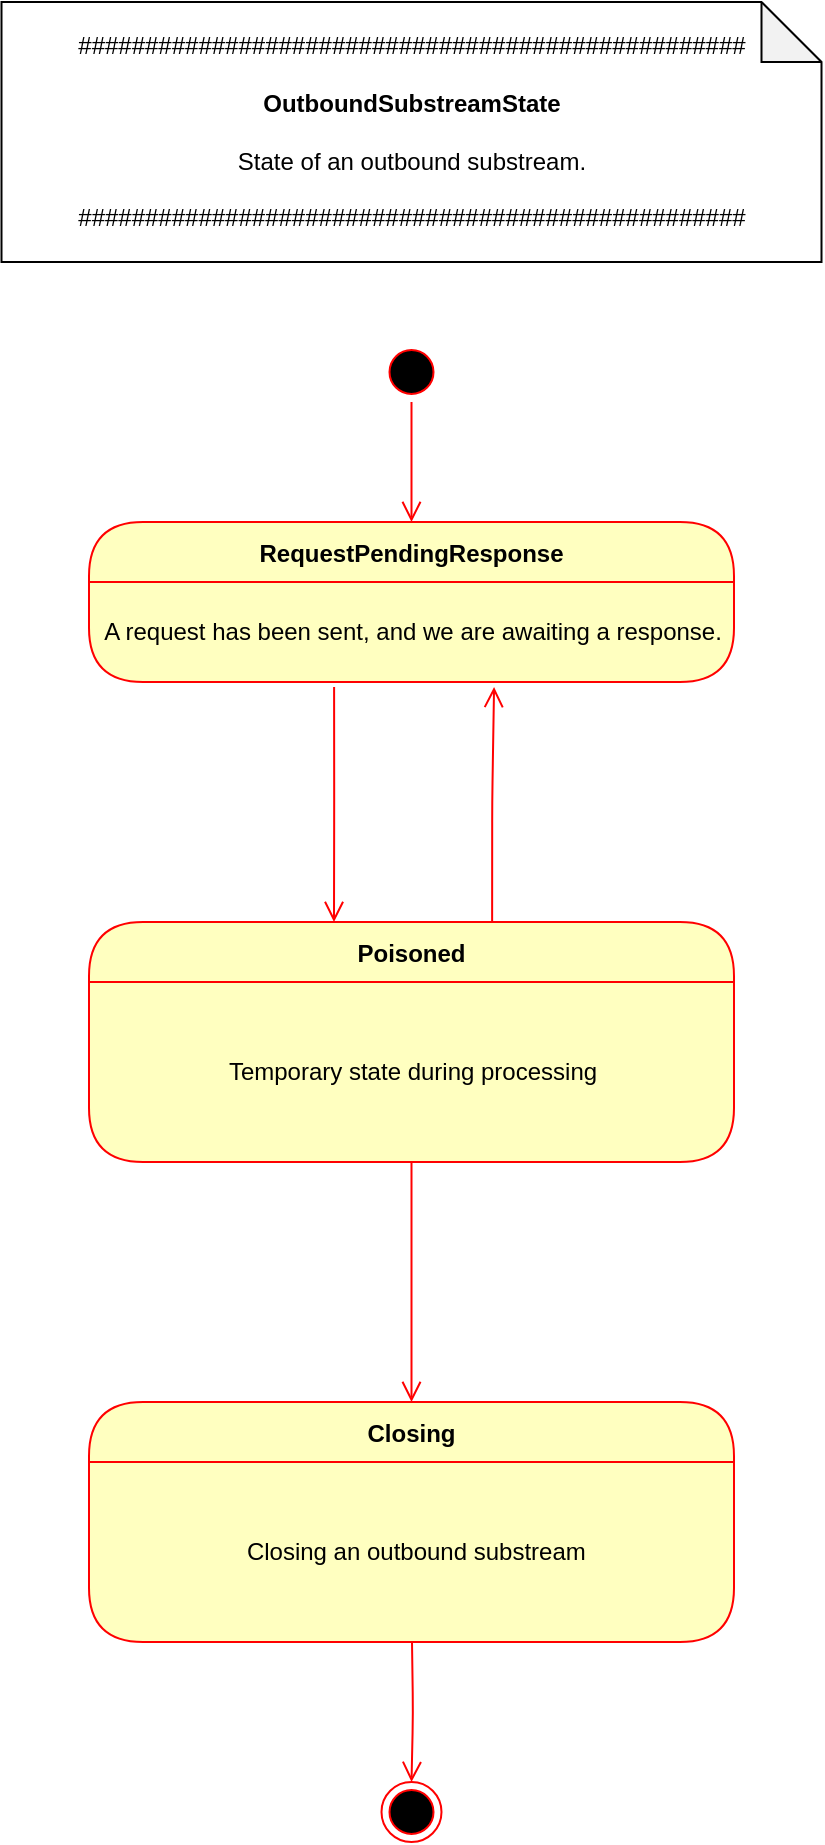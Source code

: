 <mxfile>
    <diagram id="T8pmpTCMuDaPm9wjzUCa" name="Page-1">
        <mxGraphModel dx="1283" dy="1272" grid="1" gridSize="10" guides="1" tooltips="1" connect="1" arrows="1" fold="1" page="0" pageScale="1" pageWidth="827" pageHeight="1169" background="none" math="0" shadow="0">
            <root>
                <mxCell id="0"/>
                <mxCell id="1" parent="0"/>
                <mxCell id="11" value="&lt;span style=&quot;font-weight: normal;&quot;&gt;##################################################&lt;br&gt;&lt;/span&gt;&lt;br&gt;OutboundSubstreamState&lt;br&gt;&lt;br&gt;&lt;span style=&quot;font-weight: normal;&quot;&gt;State of an outbound substream.&lt;br&gt;&lt;/span&gt;&lt;br&gt;&lt;span style=&quot;font-weight: normal;&quot;&gt;##################################################&lt;/span&gt;" style="shape=note;whiteSpace=wrap;html=1;backgroundOutline=1;darkOpacity=0.05;fontStyle=1" parent="1" vertex="1">
                    <mxGeometry x="-6.25" y="-20" width="410" height="130" as="geometry"/>
                </mxCell>
                <mxCell id="198" value="" style="ellipse;html=1;shape=startState;fillColor=#000000;strokeColor=#ff0000;" parent="1" vertex="1">
                    <mxGeometry x="183.75" y="150" width="30" height="30" as="geometry"/>
                </mxCell>
                <mxCell id="199" value="" style="edgeStyle=orthogonalEdgeStyle;html=1;verticalAlign=bottom;endArrow=open;endSize=8;strokeColor=#ff0000;entryX=0.5;entryY=0;entryDx=0;entryDy=0;" parent="1" source="198" target="201" edge="1">
                    <mxGeometry relative="1" as="geometry">
                        <mxPoint x="195" y="240" as="targetPoint"/>
                    </mxGeometry>
                </mxCell>
                <mxCell id="201" value="RequestPendingResponse" style="swimlane;fontStyle=1;align=center;verticalAlign=middle;childLayout=stackLayout;horizontal=1;startSize=30;horizontalStack=0;resizeParent=0;resizeLast=1;container=0;fontColor=#000000;collapsible=0;rounded=1;arcSize=30;strokeColor=#ff0000;fillColor=#ffffc0;swimlaneFillColor=#ffffc0;dropTarget=0;" parent="1" vertex="1">
                    <mxGeometry x="37.5" y="240" width="322.5" height="80" as="geometry"/>
                </mxCell>
                <mxCell id="202" value="A request has been sent, and we are awaiting a response." style="text;html=1;strokeColor=none;fillColor=none;align=center;verticalAlign=middle;spacingLeft=4;spacingRight=4;whiteSpace=wrap;overflow=hidden;rotatable=0;fontColor=#000000;" parent="201" vertex="1">
                    <mxGeometry y="30" width="322.5" height="50" as="geometry"/>
                </mxCell>
                <mxCell id="205" value="Poisoned" style="swimlane;fontStyle=1;align=center;verticalAlign=middle;childLayout=stackLayout;horizontal=1;startSize=30;horizontalStack=0;resizeParent=0;resizeLast=1;container=0;fontColor=#000000;collapsible=0;rounded=1;arcSize=30;strokeColor=#ff0000;fillColor=#ffffc0;swimlaneFillColor=#ffffc0;dropTarget=0;" parent="1" vertex="1">
                    <mxGeometry x="37.5" y="440" width="322.5" height="120" as="geometry"/>
                </mxCell>
                <mxCell id="206" value="Temporary state during processing" style="text;html=1;strokeColor=none;fillColor=none;align=center;verticalAlign=middle;spacingLeft=4;spacingRight=4;whiteSpace=wrap;overflow=hidden;rotatable=0;fontColor=#000000;" parent="205" vertex="1">
                    <mxGeometry y="30" width="322.5" height="90" as="geometry"/>
                </mxCell>
                <mxCell id="207" value="Closing" style="swimlane;fontStyle=1;align=center;verticalAlign=middle;childLayout=stackLayout;horizontal=1;startSize=30;horizontalStack=0;resizeParent=0;resizeLast=1;container=0;fontColor=#000000;collapsible=0;rounded=1;arcSize=30;strokeColor=#ff0000;fillColor=#ffffc0;swimlaneFillColor=#ffffc0;dropTarget=0;" parent="1" vertex="1">
                    <mxGeometry x="37.5" y="680" width="322.5" height="120" as="geometry"/>
                </mxCell>
                <mxCell id="208" value="&amp;nbsp;Closing an outbound substream" style="text;html=1;strokeColor=none;fillColor=none;align=center;verticalAlign=middle;spacingLeft=4;spacingRight=4;whiteSpace=wrap;overflow=hidden;rotatable=0;fontColor=#000000;" parent="207" vertex="1">
                    <mxGeometry y="30" width="322.5" height="90" as="geometry"/>
                </mxCell>
                <mxCell id="209" value="" style="edgeStyle=orthogonalEdgeStyle;html=1;verticalAlign=bottom;endArrow=open;endSize=8;strokeColor=#ff0000;exitX=0.5;exitY=1;exitDx=0;exitDy=0;entryX=0.5;entryY=0;entryDx=0;entryDy=0;" parent="1" source="206" target="207" edge="1">
                    <mxGeometry relative="1" as="geometry">
                        <mxPoint x="210" y="670" as="targetPoint"/>
                        <mxPoint x="208.8" y="330" as="sourcePoint"/>
                    </mxGeometry>
                </mxCell>
                <mxCell id="210" value="" style="ellipse;html=1;shape=endState;fillColor=#000000;strokeColor=#ff0000;" parent="1" vertex="1">
                    <mxGeometry x="183.75" y="870" width="30" height="30" as="geometry"/>
                </mxCell>
                <mxCell id="211" value="" style="edgeStyle=orthogonalEdgeStyle;html=1;verticalAlign=bottom;endArrow=open;endSize=8;strokeColor=#ff0000;entryX=0.5;entryY=0;entryDx=0;entryDy=0;" parent="1" target="210" edge="1">
                    <mxGeometry relative="1" as="geometry">
                        <mxPoint x="208.75" y="690" as="targetPoint"/>
                        <mxPoint x="199" y="800" as="sourcePoint"/>
                    </mxGeometry>
                </mxCell>
                <mxCell id="212" value="" style="edgeStyle=orthogonalEdgeStyle;html=1;verticalAlign=bottom;endArrow=open;endSize=8;strokeColor=#ff0000;entryX=0.628;entryY=1.05;entryDx=0;entryDy=0;entryPerimeter=0;exitX=0.625;exitY=-0.004;exitDx=0;exitDy=0;exitPerimeter=0;" edge="1" parent="1" source="205" target="202">
                    <mxGeometry relative="1" as="geometry">
                        <mxPoint x="208.75" y="450" as="targetPoint"/>
                        <mxPoint x="400" y="350" as="sourcePoint"/>
                    </mxGeometry>
                </mxCell>
                <mxCell id="213" value="" style="edgeStyle=orthogonalEdgeStyle;html=1;verticalAlign=bottom;endArrow=open;endSize=8;strokeColor=#ff0000;exitX=0.38;exitY=1.05;exitDx=0;exitDy=0;exitPerimeter=0;" edge="1" parent="1" source="202">
                    <mxGeometry relative="1" as="geometry">
                        <mxPoint x="160" y="440" as="targetPoint"/>
                        <mxPoint x="208.75" y="570" as="sourcePoint"/>
                    </mxGeometry>
                </mxCell>
            </root>
        </mxGraphModel>
    </diagram>
</mxfile>